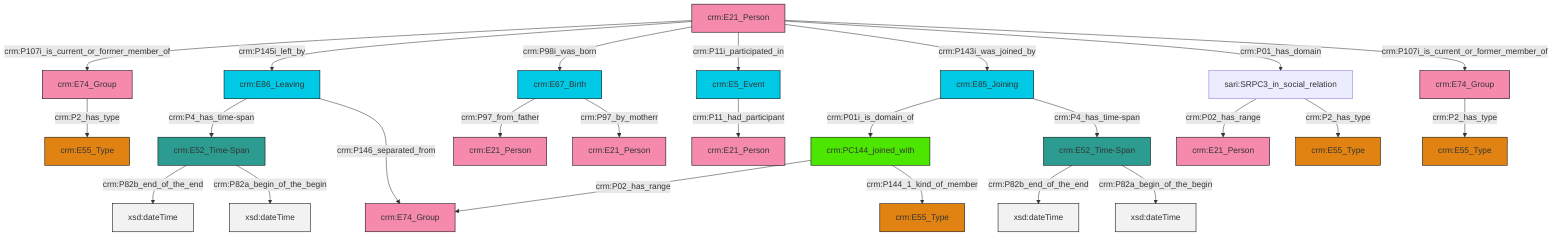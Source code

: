 graph TD
classDef Literal fill:#f2f2f2,stroke:#000000;
classDef CRM_Entity fill:#FFFFFF,stroke:#000000;
classDef Temporal_Entity fill:#00C9E6, stroke:#000000;
classDef Type fill:#E18312, stroke:#000000;
classDef Time-Span fill:#2C9C91, stroke:#000000;
classDef Appellation fill:#FFEB7F, stroke:#000000;
classDef Place fill:#008836, stroke:#000000;
classDef Persistent_Item fill:#B266B2, stroke:#000000;
classDef Conceptual_Object fill:#FFD700, stroke:#000000;
classDef Physical_Thing fill:#D2B48C, stroke:#000000;
classDef Actor fill:#f58aad, stroke:#000000;
classDef PC_Classes fill:#4ce600, stroke:#000000;
classDef Multi fill:#cccccc,stroke:#000000;

2["crm:E74_Group"]:::Actor -->|crm:P2_has_type| 3["crm:E55_Type"]:::Type
4["crm:E86_Leaving"]:::Temporal_Entity -->|crm:P4_has_time-span| 5["crm:E52_Time-Span"]:::Time-Span
6["crm:E85_Joining"]:::Temporal_Entity -->|crm:P01i_is_domain_of| 7["crm:PC144_joined_with"]:::PC_Classes
9["crm:E52_Time-Span"]:::Time-Span -->|crm:P82b_end_of_the_end| 10[xsd:dateTime]:::Literal
5["crm:E52_Time-Span"]:::Time-Span -->|crm:P82b_end_of_the_end| 11[xsd:dateTime]:::Literal
6["crm:E85_Joining"]:::Temporal_Entity -->|crm:P4_has_time-span| 9["crm:E52_Time-Span"]:::Time-Span
18["crm:E5_Event"]:::Temporal_Entity -->|crm:P11_had_participant| 14["crm:E21_Person"]:::Actor
19["sari:SRPC3_in_social_relation"]:::Default -->|crm:P02_has_range| 20["crm:E21_Person"]:::Actor
7["crm:PC144_joined_with"]:::PC_Classes -->|crm:P02_has_range| 0["crm:E74_Group"]:::Actor
9["crm:E52_Time-Span"]:::Time-Span -->|crm:P82a_begin_of_the_begin| 22[xsd:dateTime]:::Literal
5["crm:E52_Time-Span"]:::Time-Span -->|crm:P82a_begin_of_the_begin| 23[xsd:dateTime]:::Literal
28["crm:E21_Person"]:::Actor -->|crm:P107i_is_current_or_former_member_of| 2["crm:E74_Group"]:::Actor
28["crm:E21_Person"]:::Actor -->|crm:P145i_left_by| 4["crm:E86_Leaving"]:::Temporal_Entity
28["crm:E21_Person"]:::Actor -->|crm:P98i_was_born| 16["crm:E67_Birth"]:::Temporal_Entity
28["crm:E21_Person"]:::Actor -->|crm:P11i_participated_in| 18["crm:E5_Event"]:::Temporal_Entity
16["crm:E67_Birth"]:::Temporal_Entity -->|crm:P97_from_father| 31["crm:E21_Person"]:::Actor
7["crm:PC144_joined_with"]:::PC_Classes -->|crm:P144_1_kind_of_member| 34["crm:E55_Type"]:::Type
19["sari:SRPC3_in_social_relation"]:::Default -->|crm:P2_has_type| 24["crm:E55_Type"]:::Type
28["crm:E21_Person"]:::Actor -->|crm:P143i_was_joined_by| 6["crm:E85_Joining"]:::Temporal_Entity
28["crm:E21_Person"]:::Actor -->|crm:P01_has_domain| 19["sari:SRPC3_in_social_relation"]:::Default
16["crm:E67_Birth"]:::Temporal_Entity -->|crm:P97_by_motherr| 35["crm:E21_Person"]:::Actor
42["crm:E74_Group"]:::Actor -->|crm:P2_has_type| 12["crm:E55_Type"]:::Type
28["crm:E21_Person"]:::Actor -->|crm:P107i_is_current_or_former_member_of| 42["crm:E74_Group"]:::Actor
4["crm:E86_Leaving"]:::Temporal_Entity -->|crm:P146_separated_from| 0["crm:E74_Group"]:::Actor